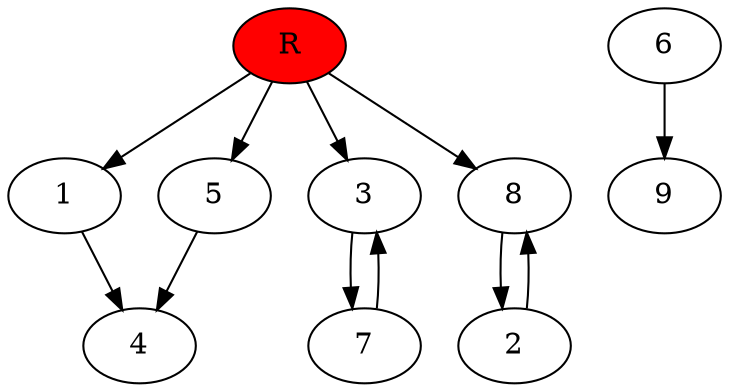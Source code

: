 digraph prb42971 {
	1
	2
	3
	4
	5
	6
	7
	8
	R [fillcolor="#ff0000" style=filled]
	1 -> 4
	2 -> 8
	3 -> 7
	5 -> 4
	6 -> 9
	7 -> 3
	8 -> 2
	R -> 1
	R -> 3
	R -> 5
	R -> 8
}
